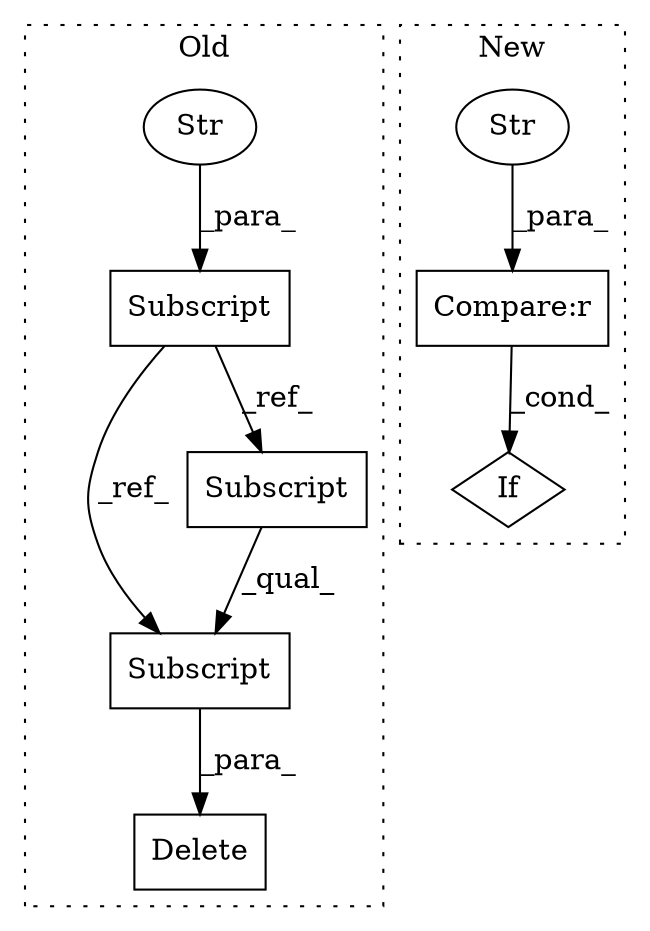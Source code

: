 digraph G {
subgraph cluster0 {
1 [label="Delete" a="101" s="2511" l="46" shape="box"];
4 [label="Subscript" a="63" s="2237,0" l="39,0" shape="box"];
5 [label="Str" a="66" s="2264" l="11" shape="ellipse"];
7 [label="Subscript" a="63" s="2515,0" l="42,0" shape="box"];
8 [label="Subscript" a="63" s="2515,0" l="26,0" shape="box"];
label = "Old";
style="dotted";
}
subgraph cluster1 {
2 [label="If" a="96" s="2542" l="3" shape="diamond"];
3 [label="Compare:r" a="40" s="2545" l="31" shape="box"];
6 [label="Str" a="66" s="2559" l="17" shape="ellipse"];
label = "New";
style="dotted";
}
3 -> 2 [label="_cond_"];
4 -> 8 [label="_ref_"];
4 -> 7 [label="_ref_"];
5 -> 4 [label="_para_"];
6 -> 3 [label="_para_"];
7 -> 1 [label="_para_"];
8 -> 7 [label="_qual_"];
}